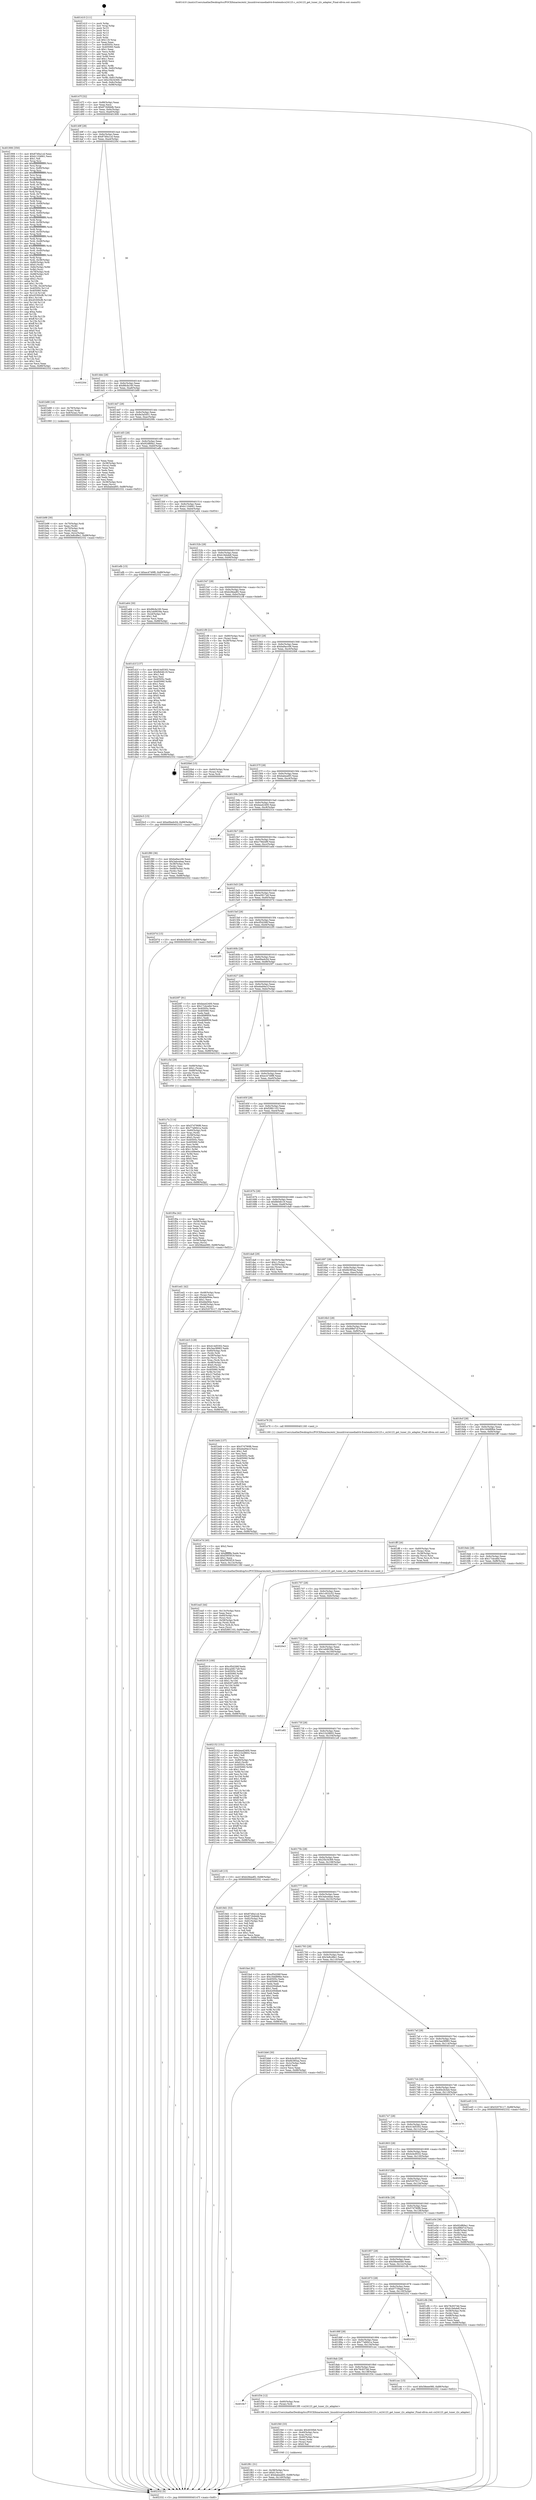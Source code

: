 digraph "0x401410" {
  label = "0x401410 (/mnt/c/Users/mathe/Desktop/tcc/POCII/binaries/extr_linuxdriversmediadvb-frontendscx24123.c_cx24123_get_tuner_i2c_adapter_Final-ollvm.out::main(0))"
  labelloc = "t"
  node[shape=record]

  Entry [label="",width=0.3,height=0.3,shape=circle,fillcolor=black,style=filled]
  "0x40147f" [label="{
     0x40147f [32]\l
     | [instrs]\l
     &nbsp;&nbsp;0x40147f \<+6\>: mov -0x88(%rbp),%eax\l
     &nbsp;&nbsp;0x401485 \<+2\>: mov %eax,%ecx\l
     &nbsp;&nbsp;0x401487 \<+6\>: sub $0x872b9ddb,%ecx\l
     &nbsp;&nbsp;0x40148d \<+6\>: mov %eax,-0x9c(%rbp)\l
     &nbsp;&nbsp;0x401493 \<+6\>: mov %ecx,-0xa0(%rbp)\l
     &nbsp;&nbsp;0x401499 \<+6\>: je 0000000000401906 \<main+0x4f6\>\l
  }"]
  "0x401906" [label="{
     0x401906 [350]\l
     | [instrs]\l
     &nbsp;&nbsp;0x401906 \<+5\>: mov $0x87d0a1cd,%eax\l
     &nbsp;&nbsp;0x40190b \<+5\>: mov $0xb1104661,%ecx\l
     &nbsp;&nbsp;0x401910 \<+2\>: mov $0x1,%dl\l
     &nbsp;&nbsp;0x401912 \<+3\>: mov %rsp,%rsi\l
     &nbsp;&nbsp;0x401915 \<+4\>: add $0xfffffffffffffff0,%rsi\l
     &nbsp;&nbsp;0x401919 \<+3\>: mov %rsi,%rsp\l
     &nbsp;&nbsp;0x40191c \<+4\>: mov %rsi,-0x80(%rbp)\l
     &nbsp;&nbsp;0x401920 \<+3\>: mov %rsp,%rsi\l
     &nbsp;&nbsp;0x401923 \<+4\>: add $0xfffffffffffffff0,%rsi\l
     &nbsp;&nbsp;0x401927 \<+3\>: mov %rsi,%rsp\l
     &nbsp;&nbsp;0x40192a \<+3\>: mov %rsp,%rdi\l
     &nbsp;&nbsp;0x40192d \<+4\>: add $0xfffffffffffffff0,%rdi\l
     &nbsp;&nbsp;0x401931 \<+3\>: mov %rdi,%rsp\l
     &nbsp;&nbsp;0x401934 \<+4\>: mov %rdi,-0x78(%rbp)\l
     &nbsp;&nbsp;0x401938 \<+3\>: mov %rsp,%rdi\l
     &nbsp;&nbsp;0x40193b \<+4\>: add $0xfffffffffffffff0,%rdi\l
     &nbsp;&nbsp;0x40193f \<+3\>: mov %rdi,%rsp\l
     &nbsp;&nbsp;0x401942 \<+4\>: mov %rdi,-0x70(%rbp)\l
     &nbsp;&nbsp;0x401946 \<+3\>: mov %rsp,%rdi\l
     &nbsp;&nbsp;0x401949 \<+4\>: add $0xfffffffffffffff0,%rdi\l
     &nbsp;&nbsp;0x40194d \<+3\>: mov %rdi,%rsp\l
     &nbsp;&nbsp;0x401950 \<+4\>: mov %rdi,-0x68(%rbp)\l
     &nbsp;&nbsp;0x401954 \<+3\>: mov %rsp,%rdi\l
     &nbsp;&nbsp;0x401957 \<+4\>: add $0xfffffffffffffff0,%rdi\l
     &nbsp;&nbsp;0x40195b \<+3\>: mov %rdi,%rsp\l
     &nbsp;&nbsp;0x40195e \<+4\>: mov %rdi,-0x60(%rbp)\l
     &nbsp;&nbsp;0x401962 \<+3\>: mov %rsp,%rdi\l
     &nbsp;&nbsp;0x401965 \<+4\>: add $0xfffffffffffffff0,%rdi\l
     &nbsp;&nbsp;0x401969 \<+3\>: mov %rdi,%rsp\l
     &nbsp;&nbsp;0x40196c \<+4\>: mov %rdi,-0x58(%rbp)\l
     &nbsp;&nbsp;0x401970 \<+3\>: mov %rsp,%rdi\l
     &nbsp;&nbsp;0x401973 \<+4\>: add $0xfffffffffffffff0,%rdi\l
     &nbsp;&nbsp;0x401977 \<+3\>: mov %rdi,%rsp\l
     &nbsp;&nbsp;0x40197a \<+4\>: mov %rdi,-0x50(%rbp)\l
     &nbsp;&nbsp;0x40197e \<+3\>: mov %rsp,%rdi\l
     &nbsp;&nbsp;0x401981 \<+4\>: add $0xfffffffffffffff0,%rdi\l
     &nbsp;&nbsp;0x401985 \<+3\>: mov %rdi,%rsp\l
     &nbsp;&nbsp;0x401988 \<+4\>: mov %rdi,-0x48(%rbp)\l
     &nbsp;&nbsp;0x40198c \<+3\>: mov %rsp,%rdi\l
     &nbsp;&nbsp;0x40198f \<+4\>: add $0xfffffffffffffff0,%rdi\l
     &nbsp;&nbsp;0x401993 \<+3\>: mov %rdi,%rsp\l
     &nbsp;&nbsp;0x401996 \<+4\>: mov %rdi,-0x40(%rbp)\l
     &nbsp;&nbsp;0x40199a \<+3\>: mov %rsp,%rdi\l
     &nbsp;&nbsp;0x40199d \<+4\>: add $0xfffffffffffffff0,%rdi\l
     &nbsp;&nbsp;0x4019a1 \<+3\>: mov %rdi,%rsp\l
     &nbsp;&nbsp;0x4019a4 \<+4\>: mov %rdi,-0x38(%rbp)\l
     &nbsp;&nbsp;0x4019a8 \<+4\>: mov -0x80(%rbp),%rdi\l
     &nbsp;&nbsp;0x4019ac \<+6\>: movl $0x0,(%rdi)\l
     &nbsp;&nbsp;0x4019b2 \<+7\>: mov -0x8c(%rbp),%r8d\l
     &nbsp;&nbsp;0x4019b9 \<+3\>: mov %r8d,(%rsi)\l
     &nbsp;&nbsp;0x4019bc \<+4\>: mov -0x78(%rbp),%rdi\l
     &nbsp;&nbsp;0x4019c0 \<+7\>: mov -0x98(%rbp),%r9\l
     &nbsp;&nbsp;0x4019c7 \<+3\>: mov %r9,(%rdi)\l
     &nbsp;&nbsp;0x4019ca \<+3\>: cmpl $0x2,(%rsi)\l
     &nbsp;&nbsp;0x4019cd \<+4\>: setne %r10b\l
     &nbsp;&nbsp;0x4019d1 \<+4\>: and $0x1,%r10b\l
     &nbsp;&nbsp;0x4019d5 \<+4\>: mov %r10b,-0x2d(%rbp)\l
     &nbsp;&nbsp;0x4019d9 \<+8\>: mov 0x40505c,%r11d\l
     &nbsp;&nbsp;0x4019e1 \<+7\>: mov 0x405060,%ebx\l
     &nbsp;&nbsp;0x4019e8 \<+3\>: mov %r11d,%r14d\l
     &nbsp;&nbsp;0x4019eb \<+7\>: add $0x45300cf6,%r14d\l
     &nbsp;&nbsp;0x4019f2 \<+4\>: sub $0x1,%r14d\l
     &nbsp;&nbsp;0x4019f6 \<+7\>: sub $0x45300cf6,%r14d\l
     &nbsp;&nbsp;0x4019fd \<+4\>: imul %r14d,%r11d\l
     &nbsp;&nbsp;0x401a01 \<+4\>: and $0x1,%r11d\l
     &nbsp;&nbsp;0x401a05 \<+4\>: cmp $0x0,%r11d\l
     &nbsp;&nbsp;0x401a09 \<+4\>: sete %r10b\l
     &nbsp;&nbsp;0x401a0d \<+3\>: cmp $0xa,%ebx\l
     &nbsp;&nbsp;0x401a10 \<+4\>: setl %r15b\l
     &nbsp;&nbsp;0x401a14 \<+3\>: mov %r10b,%r12b\l
     &nbsp;&nbsp;0x401a17 \<+4\>: xor $0xff,%r12b\l
     &nbsp;&nbsp;0x401a1b \<+3\>: mov %r15b,%r13b\l
     &nbsp;&nbsp;0x401a1e \<+4\>: xor $0xff,%r13b\l
     &nbsp;&nbsp;0x401a22 \<+3\>: xor $0x0,%dl\l
     &nbsp;&nbsp;0x401a25 \<+3\>: mov %r12b,%sil\l
     &nbsp;&nbsp;0x401a28 \<+4\>: and $0x0,%sil\l
     &nbsp;&nbsp;0x401a2c \<+3\>: and %dl,%r10b\l
     &nbsp;&nbsp;0x401a2f \<+3\>: mov %r13b,%dil\l
     &nbsp;&nbsp;0x401a32 \<+4\>: and $0x0,%dil\l
     &nbsp;&nbsp;0x401a36 \<+3\>: and %dl,%r15b\l
     &nbsp;&nbsp;0x401a39 \<+3\>: or %r10b,%sil\l
     &nbsp;&nbsp;0x401a3c \<+3\>: or %r15b,%dil\l
     &nbsp;&nbsp;0x401a3f \<+3\>: xor %dil,%sil\l
     &nbsp;&nbsp;0x401a42 \<+3\>: or %r13b,%r12b\l
     &nbsp;&nbsp;0x401a45 \<+4\>: xor $0xff,%r12b\l
     &nbsp;&nbsp;0x401a49 \<+3\>: or $0x0,%dl\l
     &nbsp;&nbsp;0x401a4c \<+3\>: and %dl,%r12b\l
     &nbsp;&nbsp;0x401a4f \<+3\>: or %r12b,%sil\l
     &nbsp;&nbsp;0x401a52 \<+4\>: test $0x1,%sil\l
     &nbsp;&nbsp;0x401a56 \<+3\>: cmovne %ecx,%eax\l
     &nbsp;&nbsp;0x401a59 \<+6\>: mov %eax,-0x88(%rbp)\l
     &nbsp;&nbsp;0x401a5f \<+5\>: jmp 0000000000402332 \<main+0xf22\>\l
  }"]
  "0x40149f" [label="{
     0x40149f [28]\l
     | [instrs]\l
     &nbsp;&nbsp;0x40149f \<+5\>: jmp 00000000004014a4 \<main+0x94\>\l
     &nbsp;&nbsp;0x4014a4 \<+6\>: mov -0x9c(%rbp),%eax\l
     &nbsp;&nbsp;0x4014aa \<+5\>: sub $0x87d0a1cd,%eax\l
     &nbsp;&nbsp;0x4014af \<+6\>: mov %eax,-0xa4(%rbp)\l
     &nbsp;&nbsp;0x4014b5 \<+6\>: je 000000000040220d \<main+0xdfd\>\l
  }"]
  Exit [label="",width=0.3,height=0.3,shape=circle,fillcolor=black,style=filled,peripheries=2]
  "0x40220d" [label="{
     0x40220d\l
  }", style=dashed]
  "0x4014bb" [label="{
     0x4014bb [28]\l
     | [instrs]\l
     &nbsp;&nbsp;0x4014bb \<+5\>: jmp 00000000004014c0 \<main+0xb0\>\l
     &nbsp;&nbsp;0x4014c0 \<+6\>: mov -0x9c(%rbp),%eax\l
     &nbsp;&nbsp;0x4014c6 \<+5\>: sub $0x88cfa160,%eax\l
     &nbsp;&nbsp;0x4014cb \<+6\>: mov %eax,-0xa8(%rbp)\l
     &nbsp;&nbsp;0x4014d1 \<+6\>: je 0000000000401b88 \<main+0x778\>\l
  }"]
  "0x4020c5" [label="{
     0x4020c5 [15]\l
     | [instrs]\l
     &nbsp;&nbsp;0x4020c5 \<+10\>: movl $0xe0bedc04,-0x88(%rbp)\l
     &nbsp;&nbsp;0x4020cf \<+5\>: jmp 0000000000402332 \<main+0xf22\>\l
  }"]
  "0x401b88" [label="{
     0x401b88 [16]\l
     | [instrs]\l
     &nbsp;&nbsp;0x401b88 \<+4\>: mov -0x78(%rbp),%rax\l
     &nbsp;&nbsp;0x401b8c \<+3\>: mov (%rax),%rax\l
     &nbsp;&nbsp;0x401b8f \<+4\>: mov 0x8(%rax),%rdi\l
     &nbsp;&nbsp;0x401b93 \<+5\>: call 0000000000401060 \<atoi@plt\>\l
     | [calls]\l
     &nbsp;&nbsp;0x401060 \{1\} (unknown)\l
  }"]
  "0x4014d7" [label="{
     0x4014d7 [28]\l
     | [instrs]\l
     &nbsp;&nbsp;0x4014d7 \<+5\>: jmp 00000000004014dc \<main+0xcc\>\l
     &nbsp;&nbsp;0x4014dc \<+6\>: mov -0x9c(%rbp),%eax\l
     &nbsp;&nbsp;0x4014e2 \<+5\>: sub $0x8e3a5d51,%eax\l
     &nbsp;&nbsp;0x4014e7 \<+6\>: mov %eax,-0xac(%rbp)\l
     &nbsp;&nbsp;0x4014ed \<+6\>: je 000000000040208c \<main+0xc7c\>\l
  }"]
  "0x402019" [label="{
     0x402019 [100]\l
     | [instrs]\l
     &nbsp;&nbsp;0x402019 \<+5\>: mov $0xcf54206f,%edx\l
     &nbsp;&nbsp;0x40201e \<+5\>: mov $0xca5817a9,%esi\l
     &nbsp;&nbsp;0x402023 \<+8\>: mov 0x40505c,%r8d\l
     &nbsp;&nbsp;0x40202b \<+8\>: mov 0x405060,%r9d\l
     &nbsp;&nbsp;0x402033 \<+3\>: mov %r8d,%r10d\l
     &nbsp;&nbsp;0x402036 \<+7\>: add $0xfc97cd95,%r10d\l
     &nbsp;&nbsp;0x40203d \<+4\>: sub $0x1,%r10d\l
     &nbsp;&nbsp;0x402041 \<+7\>: sub $0xfc97cd95,%r10d\l
     &nbsp;&nbsp;0x402048 \<+4\>: imul %r10d,%r8d\l
     &nbsp;&nbsp;0x40204c \<+4\>: and $0x1,%r8d\l
     &nbsp;&nbsp;0x402050 \<+4\>: cmp $0x0,%r8d\l
     &nbsp;&nbsp;0x402054 \<+4\>: sete %r11b\l
     &nbsp;&nbsp;0x402058 \<+4\>: cmp $0xa,%r9d\l
     &nbsp;&nbsp;0x40205c \<+3\>: setl %bl\l
     &nbsp;&nbsp;0x40205f \<+3\>: mov %r11b,%r14b\l
     &nbsp;&nbsp;0x402062 \<+3\>: and %bl,%r14b\l
     &nbsp;&nbsp;0x402065 \<+3\>: xor %bl,%r11b\l
     &nbsp;&nbsp;0x402068 \<+3\>: or %r11b,%r14b\l
     &nbsp;&nbsp;0x40206b \<+4\>: test $0x1,%r14b\l
     &nbsp;&nbsp;0x40206f \<+3\>: cmovne %esi,%edx\l
     &nbsp;&nbsp;0x402072 \<+6\>: mov %edx,-0x88(%rbp)\l
     &nbsp;&nbsp;0x402078 \<+5\>: jmp 0000000000402332 \<main+0xf22\>\l
  }"]
  "0x40208c" [label="{
     0x40208c [42]\l
     | [instrs]\l
     &nbsp;&nbsp;0x40208c \<+2\>: xor %eax,%eax\l
     &nbsp;&nbsp;0x40208e \<+4\>: mov -0x38(%rbp),%rcx\l
     &nbsp;&nbsp;0x402092 \<+2\>: mov (%rcx),%edx\l
     &nbsp;&nbsp;0x402094 \<+2\>: mov %eax,%esi\l
     &nbsp;&nbsp;0x402096 \<+2\>: sub %edx,%esi\l
     &nbsp;&nbsp;0x402098 \<+2\>: mov %eax,%edx\l
     &nbsp;&nbsp;0x40209a \<+3\>: sub $0x1,%edx\l
     &nbsp;&nbsp;0x40209d \<+2\>: add %edx,%esi\l
     &nbsp;&nbsp;0x40209f \<+2\>: sub %esi,%eax\l
     &nbsp;&nbsp;0x4020a1 \<+4\>: mov -0x38(%rbp),%rcx\l
     &nbsp;&nbsp;0x4020a5 \<+2\>: mov %eax,(%rcx)\l
     &nbsp;&nbsp;0x4020a7 \<+10\>: movl $0xbabea6f3,-0x88(%rbp)\l
     &nbsp;&nbsp;0x4020b1 \<+5\>: jmp 0000000000402332 \<main+0xf22\>\l
  }"]
  "0x4014f3" [label="{
     0x4014f3 [28]\l
     | [instrs]\l
     &nbsp;&nbsp;0x4014f3 \<+5\>: jmp 00000000004014f8 \<main+0xe8\>\l
     &nbsp;&nbsp;0x4014f8 \<+6\>: mov -0x9c(%rbp),%eax\l
     &nbsp;&nbsp;0x4014fe \<+5\>: sub $0x92df69a1,%eax\l
     &nbsp;&nbsp;0x401503 \<+6\>: mov %eax,-0xb0(%rbp)\l
     &nbsp;&nbsp;0x401509 \<+6\>: je 0000000000401efb \<main+0xaeb\>\l
  }"]
  "0x401f61" [label="{
     0x401f61 [31]\l
     | [instrs]\l
     &nbsp;&nbsp;0x401f61 \<+4\>: mov -0x38(%rbp),%rcx\l
     &nbsp;&nbsp;0x401f65 \<+6\>: movl $0x0,(%rcx)\l
     &nbsp;&nbsp;0x401f6b \<+10\>: movl $0xbabea6f3,-0x88(%rbp)\l
     &nbsp;&nbsp;0x401f75 \<+6\>: mov %eax,-0x140(%rbp)\l
     &nbsp;&nbsp;0x401f7b \<+5\>: jmp 0000000000402332 \<main+0xf22\>\l
  }"]
  "0x401efb" [label="{
     0x401efb [15]\l
     | [instrs]\l
     &nbsp;&nbsp;0x401efb \<+10\>: movl $0xec4749f8,-0x88(%rbp)\l
     &nbsp;&nbsp;0x401f05 \<+5\>: jmp 0000000000402332 \<main+0xf22\>\l
  }"]
  "0x40150f" [label="{
     0x40150f [28]\l
     | [instrs]\l
     &nbsp;&nbsp;0x40150f \<+5\>: jmp 0000000000401514 \<main+0x104\>\l
     &nbsp;&nbsp;0x401514 \<+6\>: mov -0x9c(%rbp),%eax\l
     &nbsp;&nbsp;0x40151a \<+5\>: sub $0xb1104661,%eax\l
     &nbsp;&nbsp;0x40151f \<+6\>: mov %eax,-0xb4(%rbp)\l
     &nbsp;&nbsp;0x401525 \<+6\>: je 0000000000401a64 \<main+0x654\>\l
  }"]
  "0x401f40" [label="{
     0x401f40 [33]\l
     | [instrs]\l
     &nbsp;&nbsp;0x401f40 \<+10\>: movabs $0x4030b6,%rdi\l
     &nbsp;&nbsp;0x401f4a \<+4\>: mov -0x40(%rbp),%rcx\l
     &nbsp;&nbsp;0x401f4e \<+3\>: mov %rax,(%rcx)\l
     &nbsp;&nbsp;0x401f51 \<+4\>: mov -0x40(%rbp),%rax\l
     &nbsp;&nbsp;0x401f55 \<+3\>: mov (%rax),%rax\l
     &nbsp;&nbsp;0x401f58 \<+2\>: mov (%rax),%esi\l
     &nbsp;&nbsp;0x401f5a \<+2\>: mov $0x0,%al\l
     &nbsp;&nbsp;0x401f5c \<+5\>: call 0000000000401040 \<printf@plt\>\l
     | [calls]\l
     &nbsp;&nbsp;0x401040 \{1\} (unknown)\l
  }"]
  "0x401a64" [label="{
     0x401a64 [30]\l
     | [instrs]\l
     &nbsp;&nbsp;0x401a64 \<+5\>: mov $0x88cfa160,%eax\l
     &nbsp;&nbsp;0x401a69 \<+5\>: mov $0x1eb9039a,%ecx\l
     &nbsp;&nbsp;0x401a6e \<+3\>: mov -0x2d(%rbp),%dl\l
     &nbsp;&nbsp;0x401a71 \<+3\>: test $0x1,%dl\l
     &nbsp;&nbsp;0x401a74 \<+3\>: cmovne %ecx,%eax\l
     &nbsp;&nbsp;0x401a77 \<+6\>: mov %eax,-0x88(%rbp)\l
     &nbsp;&nbsp;0x401a7d \<+5\>: jmp 0000000000402332 \<main+0xf22\>\l
  }"]
  "0x40152b" [label="{
     0x40152b [28]\l
     | [instrs]\l
     &nbsp;&nbsp;0x40152b \<+5\>: jmp 0000000000401530 \<main+0x120\>\l
     &nbsp;&nbsp;0x401530 \<+6\>: mov -0x9c(%rbp),%eax\l
     &nbsp;&nbsp;0x401536 \<+5\>: sub $0xb1febde8,%eax\l
     &nbsp;&nbsp;0x40153b \<+6\>: mov %eax,-0xb8(%rbp)\l
     &nbsp;&nbsp;0x401541 \<+6\>: je 0000000000401d1f \<main+0x90f\>\l
  }"]
  "0x4018c7" [label="{
     0x4018c7\l
  }", style=dashed]
  "0x401d1f" [label="{
     0x401d1f [137]\l
     | [instrs]\l
     &nbsp;&nbsp;0x401d1f \<+5\>: mov $0x414d5302,%eax\l
     &nbsp;&nbsp;0x401d24 \<+5\>: mov $0xfb64fc19,%ecx\l
     &nbsp;&nbsp;0x401d29 \<+2\>: mov $0x1,%dl\l
     &nbsp;&nbsp;0x401d2b \<+2\>: xor %esi,%esi\l
     &nbsp;&nbsp;0x401d2d \<+7\>: mov 0x40505c,%edi\l
     &nbsp;&nbsp;0x401d34 \<+8\>: mov 0x405060,%r8d\l
     &nbsp;&nbsp;0x401d3c \<+3\>: sub $0x1,%esi\l
     &nbsp;&nbsp;0x401d3f \<+3\>: mov %edi,%r9d\l
     &nbsp;&nbsp;0x401d42 \<+3\>: add %esi,%r9d\l
     &nbsp;&nbsp;0x401d45 \<+4\>: imul %r9d,%edi\l
     &nbsp;&nbsp;0x401d49 \<+3\>: and $0x1,%edi\l
     &nbsp;&nbsp;0x401d4c \<+3\>: cmp $0x0,%edi\l
     &nbsp;&nbsp;0x401d4f \<+4\>: sete %r10b\l
     &nbsp;&nbsp;0x401d53 \<+4\>: cmp $0xa,%r8d\l
     &nbsp;&nbsp;0x401d57 \<+4\>: setl %r11b\l
     &nbsp;&nbsp;0x401d5b \<+3\>: mov %r10b,%bl\l
     &nbsp;&nbsp;0x401d5e \<+3\>: xor $0xff,%bl\l
     &nbsp;&nbsp;0x401d61 \<+3\>: mov %r11b,%r14b\l
     &nbsp;&nbsp;0x401d64 \<+4\>: xor $0xff,%r14b\l
     &nbsp;&nbsp;0x401d68 \<+3\>: xor $0x0,%dl\l
     &nbsp;&nbsp;0x401d6b \<+3\>: mov %bl,%r15b\l
     &nbsp;&nbsp;0x401d6e \<+4\>: and $0x0,%r15b\l
     &nbsp;&nbsp;0x401d72 \<+3\>: and %dl,%r10b\l
     &nbsp;&nbsp;0x401d75 \<+3\>: mov %r14b,%r12b\l
     &nbsp;&nbsp;0x401d78 \<+4\>: and $0x0,%r12b\l
     &nbsp;&nbsp;0x401d7c \<+3\>: and %dl,%r11b\l
     &nbsp;&nbsp;0x401d7f \<+3\>: or %r10b,%r15b\l
     &nbsp;&nbsp;0x401d82 \<+3\>: or %r11b,%r12b\l
     &nbsp;&nbsp;0x401d85 \<+3\>: xor %r12b,%r15b\l
     &nbsp;&nbsp;0x401d88 \<+3\>: or %r14b,%bl\l
     &nbsp;&nbsp;0x401d8b \<+3\>: xor $0xff,%bl\l
     &nbsp;&nbsp;0x401d8e \<+3\>: or $0x0,%dl\l
     &nbsp;&nbsp;0x401d91 \<+2\>: and %dl,%bl\l
     &nbsp;&nbsp;0x401d93 \<+3\>: or %bl,%r15b\l
     &nbsp;&nbsp;0x401d96 \<+4\>: test $0x1,%r15b\l
     &nbsp;&nbsp;0x401d9a \<+3\>: cmovne %ecx,%eax\l
     &nbsp;&nbsp;0x401d9d \<+6\>: mov %eax,-0x88(%rbp)\l
     &nbsp;&nbsp;0x401da3 \<+5\>: jmp 0000000000402332 \<main+0xf22\>\l
  }"]
  "0x401547" [label="{
     0x401547 [28]\l
     | [instrs]\l
     &nbsp;&nbsp;0x401547 \<+5\>: jmp 000000000040154c \<main+0x13c\>\l
     &nbsp;&nbsp;0x40154c \<+6\>: mov -0x9c(%rbp),%eax\l
     &nbsp;&nbsp;0x401552 \<+5\>: sub $0xb28eadf2,%eax\l
     &nbsp;&nbsp;0x401557 \<+6\>: mov %eax,-0xbc(%rbp)\l
     &nbsp;&nbsp;0x40155d \<+6\>: je 00000000004021f8 \<main+0xde8\>\l
  }"]
  "0x401f34" [label="{
     0x401f34 [12]\l
     | [instrs]\l
     &nbsp;&nbsp;0x401f34 \<+4\>: mov -0x60(%rbp),%rax\l
     &nbsp;&nbsp;0x401f38 \<+3\>: mov (%rax),%rdi\l
     &nbsp;&nbsp;0x401f3b \<+5\>: call 00000000004013f0 \<cx24123_get_tuner_i2c_adapter\>\l
     | [calls]\l
     &nbsp;&nbsp;0x4013f0 \{1\} (/mnt/c/Users/mathe/Desktop/tcc/POCII/binaries/extr_linuxdriversmediadvb-frontendscx24123.c_cx24123_get_tuner_i2c_adapter_Final-ollvm.out::cx24123_get_tuner_i2c_adapter)\l
  }"]
  "0x4021f8" [label="{
     0x4021f8 [21]\l
     | [instrs]\l
     &nbsp;&nbsp;0x4021f8 \<+4\>: mov -0x80(%rbp),%rax\l
     &nbsp;&nbsp;0x4021fc \<+2\>: mov (%rax),%eax\l
     &nbsp;&nbsp;0x4021fe \<+4\>: lea -0x28(%rbp),%rsp\l
     &nbsp;&nbsp;0x402202 \<+1\>: pop %rbx\l
     &nbsp;&nbsp;0x402203 \<+2\>: pop %r12\l
     &nbsp;&nbsp;0x402205 \<+2\>: pop %r13\l
     &nbsp;&nbsp;0x402207 \<+2\>: pop %r14\l
     &nbsp;&nbsp;0x402209 \<+2\>: pop %r15\l
     &nbsp;&nbsp;0x40220b \<+1\>: pop %rbp\l
     &nbsp;&nbsp;0x40220c \<+1\>: ret\l
  }"]
  "0x401563" [label="{
     0x401563 [28]\l
     | [instrs]\l
     &nbsp;&nbsp;0x401563 \<+5\>: jmp 0000000000401568 \<main+0x158\>\l
     &nbsp;&nbsp;0x401568 \<+6\>: mov -0x9c(%rbp),%eax\l
     &nbsp;&nbsp;0x40156e \<+5\>: sub $0xba9acc06,%eax\l
     &nbsp;&nbsp;0x401573 \<+6\>: mov %eax,-0xc0(%rbp)\l
     &nbsp;&nbsp;0x401579 \<+6\>: je 00000000004020b6 \<main+0xca6\>\l
  }"]
  "0x401ea5" [label="{
     0x401ea5 [44]\l
     | [instrs]\l
     &nbsp;&nbsp;0x401ea5 \<+6\>: mov -0x13c(%rbp),%ecx\l
     &nbsp;&nbsp;0x401eab \<+3\>: imul %eax,%ecx\l
     &nbsp;&nbsp;0x401eae \<+4\>: mov -0x60(%rbp),%rsi\l
     &nbsp;&nbsp;0x401eb2 \<+3\>: mov (%rsi),%rsi\l
     &nbsp;&nbsp;0x401eb5 \<+4\>: mov -0x58(%rbp),%rdi\l
     &nbsp;&nbsp;0x401eb9 \<+3\>: movslq (%rdi),%rdi\l
     &nbsp;&nbsp;0x401ebc \<+4\>: mov (%rsi,%rdi,8),%rsi\l
     &nbsp;&nbsp;0x401ec0 \<+2\>: mov %ecx,(%rsi)\l
     &nbsp;&nbsp;0x401ec2 \<+10\>: movl $0xf2881103,-0x88(%rbp)\l
     &nbsp;&nbsp;0x401ecc \<+5\>: jmp 0000000000402332 \<main+0xf22\>\l
  }"]
  "0x4020b6" [label="{
     0x4020b6 [15]\l
     | [instrs]\l
     &nbsp;&nbsp;0x4020b6 \<+4\>: mov -0x60(%rbp),%rax\l
     &nbsp;&nbsp;0x4020ba \<+3\>: mov (%rax),%rax\l
     &nbsp;&nbsp;0x4020bd \<+3\>: mov %rax,%rdi\l
     &nbsp;&nbsp;0x4020c0 \<+5\>: call 0000000000401030 \<free@plt\>\l
     | [calls]\l
     &nbsp;&nbsp;0x401030 \{1\} (unknown)\l
  }"]
  "0x40157f" [label="{
     0x40157f [28]\l
     | [instrs]\l
     &nbsp;&nbsp;0x40157f \<+5\>: jmp 0000000000401584 \<main+0x174\>\l
     &nbsp;&nbsp;0x401584 \<+6\>: mov -0x9c(%rbp),%eax\l
     &nbsp;&nbsp;0x40158a \<+5\>: sub $0xbabea6f3,%eax\l
     &nbsp;&nbsp;0x40158f \<+6\>: mov %eax,-0xc4(%rbp)\l
     &nbsp;&nbsp;0x401595 \<+6\>: je 0000000000401f80 \<main+0xb70\>\l
  }"]
  "0x401e7d" [label="{
     0x401e7d [40]\l
     | [instrs]\l
     &nbsp;&nbsp;0x401e7d \<+5\>: mov $0x2,%ecx\l
     &nbsp;&nbsp;0x401e82 \<+1\>: cltd\l
     &nbsp;&nbsp;0x401e83 \<+2\>: idiv %ecx\l
     &nbsp;&nbsp;0x401e85 \<+6\>: imul $0xfffffffe,%edx,%ecx\l
     &nbsp;&nbsp;0x401e8b \<+6\>: add $0xf3955f19,%ecx\l
     &nbsp;&nbsp;0x401e91 \<+3\>: add $0x1,%ecx\l
     &nbsp;&nbsp;0x401e94 \<+6\>: sub $0xf3955f19,%ecx\l
     &nbsp;&nbsp;0x401e9a \<+6\>: mov %ecx,-0x13c(%rbp)\l
     &nbsp;&nbsp;0x401ea0 \<+5\>: call 0000000000401160 \<next_i\>\l
     | [calls]\l
     &nbsp;&nbsp;0x401160 \{1\} (/mnt/c/Users/mathe/Desktop/tcc/POCII/binaries/extr_linuxdriversmediadvb-frontendscx24123.c_cx24123_get_tuner_i2c_adapter_Final-ollvm.out::next_i)\l
  }"]
  "0x401f80" [label="{
     0x401f80 [36]\l
     | [instrs]\l
     &nbsp;&nbsp;0x401f80 \<+5\>: mov $0xba9acc06,%eax\l
     &nbsp;&nbsp;0x401f85 \<+5\>: mov $0x3abcebaa,%ecx\l
     &nbsp;&nbsp;0x401f8a \<+4\>: mov -0x38(%rbp),%rdx\l
     &nbsp;&nbsp;0x401f8e \<+2\>: mov (%rdx),%esi\l
     &nbsp;&nbsp;0x401f90 \<+4\>: mov -0x68(%rbp),%rdx\l
     &nbsp;&nbsp;0x401f94 \<+2\>: cmp (%rdx),%esi\l
     &nbsp;&nbsp;0x401f96 \<+3\>: cmovl %ecx,%eax\l
     &nbsp;&nbsp;0x401f99 \<+6\>: mov %eax,-0x88(%rbp)\l
     &nbsp;&nbsp;0x401f9f \<+5\>: jmp 0000000000402332 \<main+0xf22\>\l
  }"]
  "0x40159b" [label="{
     0x40159b [28]\l
     | [instrs]\l
     &nbsp;&nbsp;0x40159b \<+5\>: jmp 00000000004015a0 \<main+0x190\>\l
     &nbsp;&nbsp;0x4015a0 \<+6\>: mov -0x9c(%rbp),%eax\l
     &nbsp;&nbsp;0x4015a6 \<+5\>: sub $0xbea42400,%eax\l
     &nbsp;&nbsp;0x4015ab \<+6\>: mov %eax,-0xc8(%rbp)\l
     &nbsp;&nbsp;0x4015b1 \<+6\>: je 000000000040231e \<main+0xf0e\>\l
  }"]
  "0x401dc5" [label="{
     0x401dc5 [128]\l
     | [instrs]\l
     &nbsp;&nbsp;0x401dc5 \<+5\>: mov $0x414d5302,%ecx\l
     &nbsp;&nbsp;0x401dca \<+5\>: mov $0x3ea38983,%edx\l
     &nbsp;&nbsp;0x401dcf \<+4\>: mov -0x60(%rbp),%rdi\l
     &nbsp;&nbsp;0x401dd3 \<+3\>: mov (%rdi),%rdi\l
     &nbsp;&nbsp;0x401dd6 \<+4\>: mov -0x58(%rbp),%rsi\l
     &nbsp;&nbsp;0x401dda \<+3\>: movslq (%rsi),%rsi\l
     &nbsp;&nbsp;0x401ddd \<+4\>: mov %rax,(%rdi,%rsi,8)\l
     &nbsp;&nbsp;0x401de1 \<+4\>: mov -0x48(%rbp),%rax\l
     &nbsp;&nbsp;0x401de5 \<+6\>: movl $0x0,(%rax)\l
     &nbsp;&nbsp;0x401deb \<+8\>: mov 0x40505c,%r8d\l
     &nbsp;&nbsp;0x401df3 \<+8\>: mov 0x405060,%r9d\l
     &nbsp;&nbsp;0x401dfb \<+3\>: mov %r8d,%r10d\l
     &nbsp;&nbsp;0x401dfe \<+7\>: add $0x217bd5dc,%r10d\l
     &nbsp;&nbsp;0x401e05 \<+4\>: sub $0x1,%r10d\l
     &nbsp;&nbsp;0x401e09 \<+7\>: sub $0x217bd5dc,%r10d\l
     &nbsp;&nbsp;0x401e10 \<+4\>: imul %r10d,%r8d\l
     &nbsp;&nbsp;0x401e14 \<+4\>: and $0x1,%r8d\l
     &nbsp;&nbsp;0x401e18 \<+4\>: cmp $0x0,%r8d\l
     &nbsp;&nbsp;0x401e1c \<+4\>: sete %r11b\l
     &nbsp;&nbsp;0x401e20 \<+4\>: cmp $0xa,%r9d\l
     &nbsp;&nbsp;0x401e24 \<+3\>: setl %bl\l
     &nbsp;&nbsp;0x401e27 \<+3\>: mov %r11b,%r14b\l
     &nbsp;&nbsp;0x401e2a \<+3\>: and %bl,%r14b\l
     &nbsp;&nbsp;0x401e2d \<+3\>: xor %bl,%r11b\l
     &nbsp;&nbsp;0x401e30 \<+3\>: or %r11b,%r14b\l
     &nbsp;&nbsp;0x401e33 \<+4\>: test $0x1,%r14b\l
     &nbsp;&nbsp;0x401e37 \<+3\>: cmovne %edx,%ecx\l
     &nbsp;&nbsp;0x401e3a \<+6\>: mov %ecx,-0x88(%rbp)\l
     &nbsp;&nbsp;0x401e40 \<+5\>: jmp 0000000000402332 \<main+0xf22\>\l
  }"]
  "0x40231e" [label="{
     0x40231e\l
  }", style=dashed]
  "0x4015b7" [label="{
     0x4015b7 [28]\l
     | [instrs]\l
     &nbsp;&nbsp;0x4015b7 \<+5\>: jmp 00000000004015bc \<main+0x1ac\>\l
     &nbsp;&nbsp;0x4015bc \<+6\>: mov -0x9c(%rbp),%eax\l
     &nbsp;&nbsp;0x4015c2 \<+5\>: sub $0xc79dcbf9,%eax\l
     &nbsp;&nbsp;0x4015c7 \<+6\>: mov %eax,-0xcc(%rbp)\l
     &nbsp;&nbsp;0x4015cd \<+6\>: je 0000000000401add \<main+0x6cd\>\l
  }"]
  "0x4018ab" [label="{
     0x4018ab [28]\l
     | [instrs]\l
     &nbsp;&nbsp;0x4018ab \<+5\>: jmp 00000000004018b0 \<main+0x4a0\>\l
     &nbsp;&nbsp;0x4018b0 \<+6\>: mov -0x9c(%rbp),%eax\l
     &nbsp;&nbsp;0x4018b6 \<+5\>: sub $0x78c937dd,%eax\l
     &nbsp;&nbsp;0x4018bb \<+6\>: mov %eax,-0x138(%rbp)\l
     &nbsp;&nbsp;0x4018c1 \<+6\>: je 0000000000401f34 \<main+0xb24\>\l
  }"]
  "0x401add" [label="{
     0x401add\l
  }", style=dashed]
  "0x4015d3" [label="{
     0x4015d3 [28]\l
     | [instrs]\l
     &nbsp;&nbsp;0x4015d3 \<+5\>: jmp 00000000004015d8 \<main+0x1c8\>\l
     &nbsp;&nbsp;0x4015d8 \<+6\>: mov -0x9c(%rbp),%eax\l
     &nbsp;&nbsp;0x4015de \<+5\>: sub $0xca5817a9,%eax\l
     &nbsp;&nbsp;0x4015e3 \<+6\>: mov %eax,-0xd0(%rbp)\l
     &nbsp;&nbsp;0x4015e9 \<+6\>: je 000000000040207d \<main+0xc6d\>\l
  }"]
  "0x401cec" [label="{
     0x401cec [15]\l
     | [instrs]\l
     &nbsp;&nbsp;0x401cec \<+10\>: movl $0x58eee080,-0x88(%rbp)\l
     &nbsp;&nbsp;0x401cf6 \<+5\>: jmp 0000000000402332 \<main+0xf22\>\l
  }"]
  "0x40207d" [label="{
     0x40207d [15]\l
     | [instrs]\l
     &nbsp;&nbsp;0x40207d \<+10\>: movl $0x8e3a5d51,-0x88(%rbp)\l
     &nbsp;&nbsp;0x402087 \<+5\>: jmp 0000000000402332 \<main+0xf22\>\l
  }"]
  "0x4015ef" [label="{
     0x4015ef [28]\l
     | [instrs]\l
     &nbsp;&nbsp;0x4015ef \<+5\>: jmp 00000000004015f4 \<main+0x1e4\>\l
     &nbsp;&nbsp;0x4015f4 \<+6\>: mov -0x9c(%rbp),%eax\l
     &nbsp;&nbsp;0x4015fa \<+5\>: sub $0xcf54206f,%eax\l
     &nbsp;&nbsp;0x4015ff \<+6\>: mov %eax,-0xd4(%rbp)\l
     &nbsp;&nbsp;0x401605 \<+6\>: je 00000000004022f5 \<main+0xee5\>\l
  }"]
  "0x40188f" [label="{
     0x40188f [28]\l
     | [instrs]\l
     &nbsp;&nbsp;0x40188f \<+5\>: jmp 0000000000401894 \<main+0x484\>\l
     &nbsp;&nbsp;0x401894 \<+6\>: mov -0x9c(%rbp),%eax\l
     &nbsp;&nbsp;0x40189a \<+5\>: sub $0x77a6841a,%eax\l
     &nbsp;&nbsp;0x40189f \<+6\>: mov %eax,-0x134(%rbp)\l
     &nbsp;&nbsp;0x4018a5 \<+6\>: je 0000000000401cec \<main+0x8dc\>\l
  }"]
  "0x4022f5" [label="{
     0x4022f5\l
  }", style=dashed]
  "0x40160b" [label="{
     0x40160b [28]\l
     | [instrs]\l
     &nbsp;&nbsp;0x40160b \<+5\>: jmp 0000000000401610 \<main+0x200\>\l
     &nbsp;&nbsp;0x401610 \<+6\>: mov -0x9c(%rbp),%eax\l
     &nbsp;&nbsp;0x401616 \<+5\>: sub $0xe0bedc04,%eax\l
     &nbsp;&nbsp;0x40161b \<+6\>: mov %eax,-0xd8(%rbp)\l
     &nbsp;&nbsp;0x401621 \<+6\>: je 00000000004020f7 \<main+0xce7\>\l
  }"]
  "0x402252" [label="{
     0x402252\l
  }", style=dashed]
  "0x4020f7" [label="{
     0x4020f7 [91]\l
     | [instrs]\l
     &nbsp;&nbsp;0x4020f7 \<+5\>: mov $0xbea42400,%eax\l
     &nbsp;&nbsp;0x4020fc \<+5\>: mov $0x17cbce6d,%ecx\l
     &nbsp;&nbsp;0x402101 \<+7\>: mov 0x40505c,%edx\l
     &nbsp;&nbsp;0x402108 \<+7\>: mov 0x405060,%esi\l
     &nbsp;&nbsp;0x40210f \<+2\>: mov %edx,%edi\l
     &nbsp;&nbsp;0x402111 \<+6\>: sub $0x4fd8f959,%edi\l
     &nbsp;&nbsp;0x402117 \<+3\>: sub $0x1,%edi\l
     &nbsp;&nbsp;0x40211a \<+6\>: add $0x4fd8f959,%edi\l
     &nbsp;&nbsp;0x402120 \<+3\>: imul %edi,%edx\l
     &nbsp;&nbsp;0x402123 \<+3\>: and $0x1,%edx\l
     &nbsp;&nbsp;0x402126 \<+3\>: cmp $0x0,%edx\l
     &nbsp;&nbsp;0x402129 \<+4\>: sete %r8b\l
     &nbsp;&nbsp;0x40212d \<+3\>: cmp $0xa,%esi\l
     &nbsp;&nbsp;0x402130 \<+4\>: setl %r9b\l
     &nbsp;&nbsp;0x402134 \<+3\>: mov %r8b,%r10b\l
     &nbsp;&nbsp;0x402137 \<+3\>: and %r9b,%r10b\l
     &nbsp;&nbsp;0x40213a \<+3\>: xor %r9b,%r8b\l
     &nbsp;&nbsp;0x40213d \<+3\>: or %r8b,%r10b\l
     &nbsp;&nbsp;0x402140 \<+4\>: test $0x1,%r10b\l
     &nbsp;&nbsp;0x402144 \<+3\>: cmovne %ecx,%eax\l
     &nbsp;&nbsp;0x402147 \<+6\>: mov %eax,-0x88(%rbp)\l
     &nbsp;&nbsp;0x40214d \<+5\>: jmp 0000000000402332 \<main+0xf22\>\l
  }"]
  "0x401627" [label="{
     0x401627 [28]\l
     | [instrs]\l
     &nbsp;&nbsp;0x401627 \<+5\>: jmp 000000000040162c \<main+0x21c\>\l
     &nbsp;&nbsp;0x40162c \<+6\>: mov -0x9c(%rbp),%eax\l
     &nbsp;&nbsp;0x401632 \<+5\>: sub $0xeba94e1f,%eax\l
     &nbsp;&nbsp;0x401637 \<+6\>: mov %eax,-0xdc(%rbp)\l
     &nbsp;&nbsp;0x40163d \<+6\>: je 0000000000401c5d \<main+0x84d\>\l
  }"]
  "0x401873" [label="{
     0x401873 [28]\l
     | [instrs]\l
     &nbsp;&nbsp;0x401873 \<+5\>: jmp 0000000000401878 \<main+0x468\>\l
     &nbsp;&nbsp;0x401878 \<+6\>: mov -0x9c(%rbp),%eax\l
     &nbsp;&nbsp;0x40187e \<+5\>: sub $0x67739aaf,%eax\l
     &nbsp;&nbsp;0x401883 \<+6\>: mov %eax,-0x130(%rbp)\l
     &nbsp;&nbsp;0x401889 \<+6\>: je 0000000000402252 \<main+0xe42\>\l
  }"]
  "0x401c5d" [label="{
     0x401c5d [29]\l
     | [instrs]\l
     &nbsp;&nbsp;0x401c5d \<+4\>: mov -0x68(%rbp),%rax\l
     &nbsp;&nbsp;0x401c61 \<+6\>: movl $0x1,(%rax)\l
     &nbsp;&nbsp;0x401c67 \<+4\>: mov -0x68(%rbp),%rax\l
     &nbsp;&nbsp;0x401c6b \<+3\>: movslq (%rax),%rax\l
     &nbsp;&nbsp;0x401c6e \<+4\>: shl $0x3,%rax\l
     &nbsp;&nbsp;0x401c72 \<+3\>: mov %rax,%rdi\l
     &nbsp;&nbsp;0x401c75 \<+5\>: call 0000000000401050 \<malloc@plt\>\l
     | [calls]\l
     &nbsp;&nbsp;0x401050 \{1\} (unknown)\l
  }"]
  "0x401643" [label="{
     0x401643 [28]\l
     | [instrs]\l
     &nbsp;&nbsp;0x401643 \<+5\>: jmp 0000000000401648 \<main+0x238\>\l
     &nbsp;&nbsp;0x401648 \<+6\>: mov -0x9c(%rbp),%eax\l
     &nbsp;&nbsp;0x40164e \<+5\>: sub $0xec4749f8,%eax\l
     &nbsp;&nbsp;0x401653 \<+6\>: mov %eax,-0xe0(%rbp)\l
     &nbsp;&nbsp;0x401659 \<+6\>: je 0000000000401f0a \<main+0xafa\>\l
  }"]
  "0x401cfb" [label="{
     0x401cfb [36]\l
     | [instrs]\l
     &nbsp;&nbsp;0x401cfb \<+5\>: mov $0x78c937dd,%eax\l
     &nbsp;&nbsp;0x401d00 \<+5\>: mov $0xb1febde8,%ecx\l
     &nbsp;&nbsp;0x401d05 \<+4\>: mov -0x58(%rbp),%rdx\l
     &nbsp;&nbsp;0x401d09 \<+2\>: mov (%rdx),%esi\l
     &nbsp;&nbsp;0x401d0b \<+4\>: mov -0x68(%rbp),%rdx\l
     &nbsp;&nbsp;0x401d0f \<+2\>: cmp (%rdx),%esi\l
     &nbsp;&nbsp;0x401d11 \<+3\>: cmovl %ecx,%eax\l
     &nbsp;&nbsp;0x401d14 \<+6\>: mov %eax,-0x88(%rbp)\l
     &nbsp;&nbsp;0x401d1a \<+5\>: jmp 0000000000402332 \<main+0xf22\>\l
  }"]
  "0x401f0a" [label="{
     0x401f0a [42]\l
     | [instrs]\l
     &nbsp;&nbsp;0x401f0a \<+2\>: xor %eax,%eax\l
     &nbsp;&nbsp;0x401f0c \<+4\>: mov -0x58(%rbp),%rcx\l
     &nbsp;&nbsp;0x401f10 \<+2\>: mov (%rcx),%edx\l
     &nbsp;&nbsp;0x401f12 \<+2\>: mov %eax,%esi\l
     &nbsp;&nbsp;0x401f14 \<+2\>: sub %edx,%esi\l
     &nbsp;&nbsp;0x401f16 \<+2\>: mov %eax,%edx\l
     &nbsp;&nbsp;0x401f18 \<+3\>: sub $0x1,%edx\l
     &nbsp;&nbsp;0x401f1b \<+2\>: add %edx,%esi\l
     &nbsp;&nbsp;0x401f1d \<+2\>: sub %esi,%eax\l
     &nbsp;&nbsp;0x401f1f \<+4\>: mov -0x58(%rbp),%rcx\l
     &nbsp;&nbsp;0x401f23 \<+2\>: mov %eax,(%rcx)\l
     &nbsp;&nbsp;0x401f25 \<+10\>: movl $0x58eee080,-0x88(%rbp)\l
     &nbsp;&nbsp;0x401f2f \<+5\>: jmp 0000000000402332 \<main+0xf22\>\l
  }"]
  "0x40165f" [label="{
     0x40165f [28]\l
     | [instrs]\l
     &nbsp;&nbsp;0x40165f \<+5\>: jmp 0000000000401664 \<main+0x254\>\l
     &nbsp;&nbsp;0x401664 \<+6\>: mov -0x9c(%rbp),%eax\l
     &nbsp;&nbsp;0x40166a \<+5\>: sub $0xf2881103,%eax\l
     &nbsp;&nbsp;0x40166f \<+6\>: mov %eax,-0xe4(%rbp)\l
     &nbsp;&nbsp;0x401675 \<+6\>: je 0000000000401ed1 \<main+0xac1\>\l
  }"]
  "0x401857" [label="{
     0x401857 [28]\l
     | [instrs]\l
     &nbsp;&nbsp;0x401857 \<+5\>: jmp 000000000040185c \<main+0x44c\>\l
     &nbsp;&nbsp;0x40185c \<+6\>: mov -0x9c(%rbp),%eax\l
     &nbsp;&nbsp;0x401862 \<+5\>: sub $0x58eee080,%eax\l
     &nbsp;&nbsp;0x401867 \<+6\>: mov %eax,-0x12c(%rbp)\l
     &nbsp;&nbsp;0x40186d \<+6\>: je 0000000000401cfb \<main+0x8eb\>\l
  }"]
  "0x401ed1" [label="{
     0x401ed1 [42]\l
     | [instrs]\l
     &nbsp;&nbsp;0x401ed1 \<+4\>: mov -0x48(%rbp),%rax\l
     &nbsp;&nbsp;0x401ed5 \<+2\>: mov (%rax),%ecx\l
     &nbsp;&nbsp;0x401ed7 \<+6\>: add $0xbfa094e,%ecx\l
     &nbsp;&nbsp;0x401edd \<+3\>: add $0x1,%ecx\l
     &nbsp;&nbsp;0x401ee0 \<+6\>: sub $0xbfa094e,%ecx\l
     &nbsp;&nbsp;0x401ee6 \<+4\>: mov -0x48(%rbp),%rax\l
     &nbsp;&nbsp;0x401eea \<+2\>: mov %ecx,(%rax)\l
     &nbsp;&nbsp;0x401eec \<+10\>: movl $0x52076117,-0x88(%rbp)\l
     &nbsp;&nbsp;0x401ef6 \<+5\>: jmp 0000000000402332 \<main+0xf22\>\l
  }"]
  "0x40167b" [label="{
     0x40167b [28]\l
     | [instrs]\l
     &nbsp;&nbsp;0x40167b \<+5\>: jmp 0000000000401680 \<main+0x270\>\l
     &nbsp;&nbsp;0x401680 \<+6\>: mov -0x9c(%rbp),%eax\l
     &nbsp;&nbsp;0x401686 \<+5\>: sub $0xfb64fc19,%eax\l
     &nbsp;&nbsp;0x40168b \<+6\>: mov %eax,-0xe8(%rbp)\l
     &nbsp;&nbsp;0x401691 \<+6\>: je 0000000000401da8 \<main+0x998\>\l
  }"]
  "0x402270" [label="{
     0x402270\l
  }", style=dashed]
  "0x401da8" [label="{
     0x401da8 [29]\l
     | [instrs]\l
     &nbsp;&nbsp;0x401da8 \<+4\>: mov -0x50(%rbp),%rax\l
     &nbsp;&nbsp;0x401dac \<+6\>: movl $0x1,(%rax)\l
     &nbsp;&nbsp;0x401db2 \<+4\>: mov -0x50(%rbp),%rax\l
     &nbsp;&nbsp;0x401db6 \<+3\>: movslq (%rax),%rax\l
     &nbsp;&nbsp;0x401db9 \<+4\>: shl $0x2,%rax\l
     &nbsp;&nbsp;0x401dbd \<+3\>: mov %rax,%rdi\l
     &nbsp;&nbsp;0x401dc0 \<+5\>: call 0000000000401050 \<malloc@plt\>\l
     | [calls]\l
     &nbsp;&nbsp;0x401050 \{1\} (unknown)\l
  }"]
  "0x401697" [label="{
     0x401697 [28]\l
     | [instrs]\l
     &nbsp;&nbsp;0x401697 \<+5\>: jmp 000000000040169c \<main+0x28c\>\l
     &nbsp;&nbsp;0x40169c \<+6\>: mov -0x9c(%rbp),%eax\l
     &nbsp;&nbsp;0x4016a2 \<+5\>: sub $0x6b385aa,%eax\l
     &nbsp;&nbsp;0x4016a7 \<+6\>: mov %eax,-0xec(%rbp)\l
     &nbsp;&nbsp;0x4016ad \<+6\>: je 0000000000401bd4 \<main+0x7c4\>\l
  }"]
  "0x40183b" [label="{
     0x40183b [28]\l
     | [instrs]\l
     &nbsp;&nbsp;0x40183b \<+5\>: jmp 0000000000401840 \<main+0x430\>\l
     &nbsp;&nbsp;0x401840 \<+6\>: mov -0x9c(%rbp),%eax\l
     &nbsp;&nbsp;0x401846 \<+5\>: sub $0x57d790f6,%eax\l
     &nbsp;&nbsp;0x40184b \<+6\>: mov %eax,-0x128(%rbp)\l
     &nbsp;&nbsp;0x401851 \<+6\>: je 0000000000402270 \<main+0xe60\>\l
  }"]
  "0x401bd4" [label="{
     0x401bd4 [137]\l
     | [instrs]\l
     &nbsp;&nbsp;0x401bd4 \<+5\>: mov $0x57d790f6,%eax\l
     &nbsp;&nbsp;0x401bd9 \<+5\>: mov $0xeba94e1f,%ecx\l
     &nbsp;&nbsp;0x401bde \<+2\>: mov $0x1,%dl\l
     &nbsp;&nbsp;0x401be0 \<+2\>: xor %esi,%esi\l
     &nbsp;&nbsp;0x401be2 \<+7\>: mov 0x40505c,%edi\l
     &nbsp;&nbsp;0x401be9 \<+8\>: mov 0x405060,%r8d\l
     &nbsp;&nbsp;0x401bf1 \<+3\>: sub $0x1,%esi\l
     &nbsp;&nbsp;0x401bf4 \<+3\>: mov %edi,%r9d\l
     &nbsp;&nbsp;0x401bf7 \<+3\>: add %esi,%r9d\l
     &nbsp;&nbsp;0x401bfa \<+4\>: imul %r9d,%edi\l
     &nbsp;&nbsp;0x401bfe \<+3\>: and $0x1,%edi\l
     &nbsp;&nbsp;0x401c01 \<+3\>: cmp $0x0,%edi\l
     &nbsp;&nbsp;0x401c04 \<+4\>: sete %r10b\l
     &nbsp;&nbsp;0x401c08 \<+4\>: cmp $0xa,%r8d\l
     &nbsp;&nbsp;0x401c0c \<+4\>: setl %r11b\l
     &nbsp;&nbsp;0x401c10 \<+3\>: mov %r10b,%bl\l
     &nbsp;&nbsp;0x401c13 \<+3\>: xor $0xff,%bl\l
     &nbsp;&nbsp;0x401c16 \<+3\>: mov %r11b,%r14b\l
     &nbsp;&nbsp;0x401c19 \<+4\>: xor $0xff,%r14b\l
     &nbsp;&nbsp;0x401c1d \<+3\>: xor $0x1,%dl\l
     &nbsp;&nbsp;0x401c20 \<+3\>: mov %bl,%r15b\l
     &nbsp;&nbsp;0x401c23 \<+4\>: and $0xff,%r15b\l
     &nbsp;&nbsp;0x401c27 \<+3\>: and %dl,%r10b\l
     &nbsp;&nbsp;0x401c2a \<+3\>: mov %r14b,%r12b\l
     &nbsp;&nbsp;0x401c2d \<+4\>: and $0xff,%r12b\l
     &nbsp;&nbsp;0x401c31 \<+3\>: and %dl,%r11b\l
     &nbsp;&nbsp;0x401c34 \<+3\>: or %r10b,%r15b\l
     &nbsp;&nbsp;0x401c37 \<+3\>: or %r11b,%r12b\l
     &nbsp;&nbsp;0x401c3a \<+3\>: xor %r12b,%r15b\l
     &nbsp;&nbsp;0x401c3d \<+3\>: or %r14b,%bl\l
     &nbsp;&nbsp;0x401c40 \<+3\>: xor $0xff,%bl\l
     &nbsp;&nbsp;0x401c43 \<+3\>: or $0x1,%dl\l
     &nbsp;&nbsp;0x401c46 \<+2\>: and %dl,%bl\l
     &nbsp;&nbsp;0x401c48 \<+3\>: or %bl,%r15b\l
     &nbsp;&nbsp;0x401c4b \<+4\>: test $0x1,%r15b\l
     &nbsp;&nbsp;0x401c4f \<+3\>: cmovne %ecx,%eax\l
     &nbsp;&nbsp;0x401c52 \<+6\>: mov %eax,-0x88(%rbp)\l
     &nbsp;&nbsp;0x401c58 \<+5\>: jmp 0000000000402332 \<main+0xf22\>\l
  }"]
  "0x4016b3" [label="{
     0x4016b3 [28]\l
     | [instrs]\l
     &nbsp;&nbsp;0x4016b3 \<+5\>: jmp 00000000004016b8 \<main+0x2a8\>\l
     &nbsp;&nbsp;0x4016b8 \<+6\>: mov -0x9c(%rbp),%eax\l
     &nbsp;&nbsp;0x4016be \<+5\>: sub $0xd98d7cf,%eax\l
     &nbsp;&nbsp;0x4016c3 \<+6\>: mov %eax,-0xf0(%rbp)\l
     &nbsp;&nbsp;0x4016c9 \<+6\>: je 0000000000401e78 \<main+0xa68\>\l
  }"]
  "0x401e54" [label="{
     0x401e54 [36]\l
     | [instrs]\l
     &nbsp;&nbsp;0x401e54 \<+5\>: mov $0x92df69a1,%eax\l
     &nbsp;&nbsp;0x401e59 \<+5\>: mov $0xd98d7cf,%ecx\l
     &nbsp;&nbsp;0x401e5e \<+4\>: mov -0x48(%rbp),%rdx\l
     &nbsp;&nbsp;0x401e62 \<+2\>: mov (%rdx),%esi\l
     &nbsp;&nbsp;0x401e64 \<+4\>: mov -0x50(%rbp),%rdx\l
     &nbsp;&nbsp;0x401e68 \<+2\>: cmp (%rdx),%esi\l
     &nbsp;&nbsp;0x401e6a \<+3\>: cmovl %ecx,%eax\l
     &nbsp;&nbsp;0x401e6d \<+6\>: mov %eax,-0x88(%rbp)\l
     &nbsp;&nbsp;0x401e73 \<+5\>: jmp 0000000000402332 \<main+0xf22\>\l
  }"]
  "0x401e78" [label="{
     0x401e78 [5]\l
     | [instrs]\l
     &nbsp;&nbsp;0x401e78 \<+5\>: call 0000000000401160 \<next_i\>\l
     | [calls]\l
     &nbsp;&nbsp;0x401160 \{1\} (/mnt/c/Users/mathe/Desktop/tcc/POCII/binaries/extr_linuxdriversmediadvb-frontendscx24123.c_cx24123_get_tuner_i2c_adapter_Final-ollvm.out::next_i)\l
  }"]
  "0x4016cf" [label="{
     0x4016cf [28]\l
     | [instrs]\l
     &nbsp;&nbsp;0x4016cf \<+5\>: jmp 00000000004016d4 \<main+0x2c4\>\l
     &nbsp;&nbsp;0x4016d4 \<+6\>: mov -0x9c(%rbp),%eax\l
     &nbsp;&nbsp;0x4016da \<+5\>: sub $0x16dd89be,%eax\l
     &nbsp;&nbsp;0x4016df \<+6\>: mov %eax,-0xf4(%rbp)\l
     &nbsp;&nbsp;0x4016e5 \<+6\>: je 0000000000401fff \<main+0xbef\>\l
  }"]
  "0x40181f" [label="{
     0x40181f [28]\l
     | [instrs]\l
     &nbsp;&nbsp;0x40181f \<+5\>: jmp 0000000000401824 \<main+0x414\>\l
     &nbsp;&nbsp;0x401824 \<+6\>: mov -0x9c(%rbp),%eax\l
     &nbsp;&nbsp;0x40182a \<+5\>: sub $0x52076117,%eax\l
     &nbsp;&nbsp;0x40182f \<+6\>: mov %eax,-0x124(%rbp)\l
     &nbsp;&nbsp;0x401835 \<+6\>: je 0000000000401e54 \<main+0xa44\>\l
  }"]
  "0x401fff" [label="{
     0x401fff [26]\l
     | [instrs]\l
     &nbsp;&nbsp;0x401fff \<+4\>: mov -0x60(%rbp),%rax\l
     &nbsp;&nbsp;0x402003 \<+3\>: mov (%rax),%rax\l
     &nbsp;&nbsp;0x402006 \<+4\>: mov -0x38(%rbp),%rcx\l
     &nbsp;&nbsp;0x40200a \<+3\>: movslq (%rcx),%rcx\l
     &nbsp;&nbsp;0x40200d \<+4\>: mov (%rax,%rcx,8),%rax\l
     &nbsp;&nbsp;0x402011 \<+3\>: mov %rax,%rdi\l
     &nbsp;&nbsp;0x402014 \<+5\>: call 0000000000401030 \<free@plt\>\l
     | [calls]\l
     &nbsp;&nbsp;0x401030 \{1\} (unknown)\l
  }"]
  "0x4016eb" [label="{
     0x4016eb [28]\l
     | [instrs]\l
     &nbsp;&nbsp;0x4016eb \<+5\>: jmp 00000000004016f0 \<main+0x2e0\>\l
     &nbsp;&nbsp;0x4016f0 \<+6\>: mov -0x9c(%rbp),%eax\l
     &nbsp;&nbsp;0x4016f6 \<+5\>: sub $0x17cbce6d,%eax\l
     &nbsp;&nbsp;0x4016fb \<+6\>: mov %eax,-0xf8(%rbp)\l
     &nbsp;&nbsp;0x401701 \<+6\>: je 0000000000402152 \<main+0xd42\>\l
  }"]
  "0x4020d4" [label="{
     0x4020d4\l
  }", style=dashed]
  "0x402152" [label="{
     0x402152 [151]\l
     | [instrs]\l
     &nbsp;&nbsp;0x402152 \<+5\>: mov $0xbea42400,%eax\l
     &nbsp;&nbsp;0x402157 \<+5\>: mov $0x21b28602,%ecx\l
     &nbsp;&nbsp;0x40215c \<+2\>: mov $0x1,%dl\l
     &nbsp;&nbsp;0x40215e \<+2\>: xor %esi,%esi\l
     &nbsp;&nbsp;0x402160 \<+4\>: mov -0x80(%rbp),%rdi\l
     &nbsp;&nbsp;0x402164 \<+6\>: movl $0x0,(%rdi)\l
     &nbsp;&nbsp;0x40216a \<+8\>: mov 0x40505c,%r8d\l
     &nbsp;&nbsp;0x402172 \<+8\>: mov 0x405060,%r9d\l
     &nbsp;&nbsp;0x40217a \<+3\>: sub $0x1,%esi\l
     &nbsp;&nbsp;0x40217d \<+3\>: mov %r8d,%r10d\l
     &nbsp;&nbsp;0x402180 \<+3\>: add %esi,%r10d\l
     &nbsp;&nbsp;0x402183 \<+4\>: imul %r10d,%r8d\l
     &nbsp;&nbsp;0x402187 \<+4\>: and $0x1,%r8d\l
     &nbsp;&nbsp;0x40218b \<+4\>: cmp $0x0,%r8d\l
     &nbsp;&nbsp;0x40218f \<+4\>: sete %r11b\l
     &nbsp;&nbsp;0x402193 \<+4\>: cmp $0xa,%r9d\l
     &nbsp;&nbsp;0x402197 \<+3\>: setl %bl\l
     &nbsp;&nbsp;0x40219a \<+3\>: mov %r11b,%r14b\l
     &nbsp;&nbsp;0x40219d \<+4\>: xor $0xff,%r14b\l
     &nbsp;&nbsp;0x4021a1 \<+3\>: mov %bl,%r15b\l
     &nbsp;&nbsp;0x4021a4 \<+4\>: xor $0xff,%r15b\l
     &nbsp;&nbsp;0x4021a8 \<+3\>: xor $0x0,%dl\l
     &nbsp;&nbsp;0x4021ab \<+3\>: mov %r14b,%r12b\l
     &nbsp;&nbsp;0x4021ae \<+4\>: and $0x0,%r12b\l
     &nbsp;&nbsp;0x4021b2 \<+3\>: and %dl,%r11b\l
     &nbsp;&nbsp;0x4021b5 \<+3\>: mov %r15b,%r13b\l
     &nbsp;&nbsp;0x4021b8 \<+4\>: and $0x0,%r13b\l
     &nbsp;&nbsp;0x4021bc \<+2\>: and %dl,%bl\l
     &nbsp;&nbsp;0x4021be \<+3\>: or %r11b,%r12b\l
     &nbsp;&nbsp;0x4021c1 \<+3\>: or %bl,%r13b\l
     &nbsp;&nbsp;0x4021c4 \<+3\>: xor %r13b,%r12b\l
     &nbsp;&nbsp;0x4021c7 \<+3\>: or %r15b,%r14b\l
     &nbsp;&nbsp;0x4021ca \<+4\>: xor $0xff,%r14b\l
     &nbsp;&nbsp;0x4021ce \<+3\>: or $0x0,%dl\l
     &nbsp;&nbsp;0x4021d1 \<+3\>: and %dl,%r14b\l
     &nbsp;&nbsp;0x4021d4 \<+3\>: or %r14b,%r12b\l
     &nbsp;&nbsp;0x4021d7 \<+4\>: test $0x1,%r12b\l
     &nbsp;&nbsp;0x4021db \<+3\>: cmovne %ecx,%eax\l
     &nbsp;&nbsp;0x4021de \<+6\>: mov %eax,-0x88(%rbp)\l
     &nbsp;&nbsp;0x4021e4 \<+5\>: jmp 0000000000402332 \<main+0xf22\>\l
  }"]
  "0x401707" [label="{
     0x401707 [28]\l
     | [instrs]\l
     &nbsp;&nbsp;0x401707 \<+5\>: jmp 000000000040170c \<main+0x2fc\>\l
     &nbsp;&nbsp;0x40170c \<+6\>: mov -0x9c(%rbp),%eax\l
     &nbsp;&nbsp;0x401712 \<+5\>: sub $0x1c832c52,%eax\l
     &nbsp;&nbsp;0x401717 \<+6\>: mov %eax,-0xfc(%rbp)\l
     &nbsp;&nbsp;0x40171d \<+6\>: je 00000000004020e3 \<main+0xcd3\>\l
  }"]
  "0x401803" [label="{
     0x401803 [28]\l
     | [instrs]\l
     &nbsp;&nbsp;0x401803 \<+5\>: jmp 0000000000401808 \<main+0x3f8\>\l
     &nbsp;&nbsp;0x401808 \<+6\>: mov -0x9c(%rbp),%eax\l
     &nbsp;&nbsp;0x40180e \<+5\>: sub $0x4cbc8532,%eax\l
     &nbsp;&nbsp;0x401813 \<+6\>: mov %eax,-0x120(%rbp)\l
     &nbsp;&nbsp;0x401819 \<+6\>: je 00000000004020d4 \<main+0xcc4\>\l
  }"]
  "0x4020e3" [label="{
     0x4020e3\l
  }", style=dashed]
  "0x401723" [label="{
     0x401723 [28]\l
     | [instrs]\l
     &nbsp;&nbsp;0x401723 \<+5\>: jmp 0000000000401728 \<main+0x318\>\l
     &nbsp;&nbsp;0x401728 \<+6\>: mov -0x9c(%rbp),%eax\l
     &nbsp;&nbsp;0x40172e \<+5\>: sub $0x1eb9039a,%eax\l
     &nbsp;&nbsp;0x401733 \<+6\>: mov %eax,-0x100(%rbp)\l
     &nbsp;&nbsp;0x401739 \<+6\>: je 0000000000401a82 \<main+0x672\>\l
  }"]
  "0x4022ad" [label="{
     0x4022ad\l
  }", style=dashed]
  "0x401a82" [label="{
     0x401a82\l
  }", style=dashed]
  "0x40173f" [label="{
     0x40173f [28]\l
     | [instrs]\l
     &nbsp;&nbsp;0x40173f \<+5\>: jmp 0000000000401744 \<main+0x334\>\l
     &nbsp;&nbsp;0x401744 \<+6\>: mov -0x9c(%rbp),%eax\l
     &nbsp;&nbsp;0x40174a \<+5\>: sub $0x21b28602,%eax\l
     &nbsp;&nbsp;0x40174f \<+6\>: mov %eax,-0x104(%rbp)\l
     &nbsp;&nbsp;0x401755 \<+6\>: je 00000000004021e9 \<main+0xdd9\>\l
  }"]
  "0x4017e7" [label="{
     0x4017e7 [28]\l
     | [instrs]\l
     &nbsp;&nbsp;0x4017e7 \<+5\>: jmp 00000000004017ec \<main+0x3dc\>\l
     &nbsp;&nbsp;0x4017ec \<+6\>: mov -0x9c(%rbp),%eax\l
     &nbsp;&nbsp;0x4017f2 \<+5\>: sub $0x414d5302,%eax\l
     &nbsp;&nbsp;0x4017f7 \<+6\>: mov %eax,-0x11c(%rbp)\l
     &nbsp;&nbsp;0x4017fd \<+6\>: je 00000000004022ad \<main+0xe9d\>\l
  }"]
  "0x4021e9" [label="{
     0x4021e9 [15]\l
     | [instrs]\l
     &nbsp;&nbsp;0x4021e9 \<+10\>: movl $0xb28eadf2,-0x88(%rbp)\l
     &nbsp;&nbsp;0x4021f3 \<+5\>: jmp 0000000000402332 \<main+0xf22\>\l
  }"]
  "0x40175b" [label="{
     0x40175b [28]\l
     | [instrs]\l
     &nbsp;&nbsp;0x40175b \<+5\>: jmp 0000000000401760 \<main+0x350\>\l
     &nbsp;&nbsp;0x401760 \<+6\>: mov -0x9c(%rbp),%eax\l
     &nbsp;&nbsp;0x401766 \<+5\>: sub $0x25b34369,%eax\l
     &nbsp;&nbsp;0x40176b \<+6\>: mov %eax,-0x108(%rbp)\l
     &nbsp;&nbsp;0x401771 \<+6\>: je 00000000004018d1 \<main+0x4c1\>\l
  }"]
  "0x401b79" [label="{
     0x401b79\l
  }", style=dashed]
  "0x4018d1" [label="{
     0x4018d1 [53]\l
     | [instrs]\l
     &nbsp;&nbsp;0x4018d1 \<+5\>: mov $0x87d0a1cd,%eax\l
     &nbsp;&nbsp;0x4018d6 \<+5\>: mov $0x872b9ddb,%ecx\l
     &nbsp;&nbsp;0x4018db \<+6\>: mov -0x82(%rbp),%dl\l
     &nbsp;&nbsp;0x4018e1 \<+7\>: mov -0x81(%rbp),%sil\l
     &nbsp;&nbsp;0x4018e8 \<+3\>: mov %dl,%dil\l
     &nbsp;&nbsp;0x4018eb \<+3\>: and %sil,%dil\l
     &nbsp;&nbsp;0x4018ee \<+3\>: xor %sil,%dl\l
     &nbsp;&nbsp;0x4018f1 \<+3\>: or %dl,%dil\l
     &nbsp;&nbsp;0x4018f4 \<+4\>: test $0x1,%dil\l
     &nbsp;&nbsp;0x4018f8 \<+3\>: cmovne %ecx,%eax\l
     &nbsp;&nbsp;0x4018fb \<+6\>: mov %eax,-0x88(%rbp)\l
     &nbsp;&nbsp;0x401901 \<+5\>: jmp 0000000000402332 \<main+0xf22\>\l
  }"]
  "0x401777" [label="{
     0x401777 [28]\l
     | [instrs]\l
     &nbsp;&nbsp;0x401777 \<+5\>: jmp 000000000040177c \<main+0x36c\>\l
     &nbsp;&nbsp;0x40177c \<+6\>: mov -0x9c(%rbp),%eax\l
     &nbsp;&nbsp;0x401782 \<+5\>: sub $0x3abcebaa,%eax\l
     &nbsp;&nbsp;0x401787 \<+6\>: mov %eax,-0x10c(%rbp)\l
     &nbsp;&nbsp;0x40178d \<+6\>: je 0000000000401fa4 \<main+0xb94\>\l
  }"]
  "0x402332" [label="{
     0x402332 [5]\l
     | [instrs]\l
     &nbsp;&nbsp;0x402332 \<+5\>: jmp 000000000040147f \<main+0x6f\>\l
  }"]
  "0x401410" [label="{
     0x401410 [111]\l
     | [instrs]\l
     &nbsp;&nbsp;0x401410 \<+1\>: push %rbp\l
     &nbsp;&nbsp;0x401411 \<+3\>: mov %rsp,%rbp\l
     &nbsp;&nbsp;0x401414 \<+2\>: push %r15\l
     &nbsp;&nbsp;0x401416 \<+2\>: push %r14\l
     &nbsp;&nbsp;0x401418 \<+2\>: push %r13\l
     &nbsp;&nbsp;0x40141a \<+2\>: push %r12\l
     &nbsp;&nbsp;0x40141c \<+1\>: push %rbx\l
     &nbsp;&nbsp;0x40141d \<+7\>: sub $0x118,%rsp\l
     &nbsp;&nbsp;0x401424 \<+2\>: xor %eax,%eax\l
     &nbsp;&nbsp;0x401426 \<+7\>: mov 0x40505c,%ecx\l
     &nbsp;&nbsp;0x40142d \<+7\>: mov 0x405060,%edx\l
     &nbsp;&nbsp;0x401434 \<+3\>: sub $0x1,%eax\l
     &nbsp;&nbsp;0x401437 \<+3\>: mov %ecx,%r8d\l
     &nbsp;&nbsp;0x40143a \<+3\>: add %eax,%r8d\l
     &nbsp;&nbsp;0x40143d \<+4\>: imul %r8d,%ecx\l
     &nbsp;&nbsp;0x401441 \<+3\>: and $0x1,%ecx\l
     &nbsp;&nbsp;0x401444 \<+3\>: cmp $0x0,%ecx\l
     &nbsp;&nbsp;0x401447 \<+4\>: sete %r9b\l
     &nbsp;&nbsp;0x40144b \<+4\>: and $0x1,%r9b\l
     &nbsp;&nbsp;0x40144f \<+7\>: mov %r9b,-0x82(%rbp)\l
     &nbsp;&nbsp;0x401456 \<+3\>: cmp $0xa,%edx\l
     &nbsp;&nbsp;0x401459 \<+4\>: setl %r9b\l
     &nbsp;&nbsp;0x40145d \<+4\>: and $0x1,%r9b\l
     &nbsp;&nbsp;0x401461 \<+7\>: mov %r9b,-0x81(%rbp)\l
     &nbsp;&nbsp;0x401468 \<+10\>: movl $0x25b34369,-0x88(%rbp)\l
     &nbsp;&nbsp;0x401472 \<+6\>: mov %edi,-0x8c(%rbp)\l
     &nbsp;&nbsp;0x401478 \<+7\>: mov %rsi,-0x98(%rbp)\l
  }"]
  "0x4017cb" [label="{
     0x4017cb [28]\l
     | [instrs]\l
     &nbsp;&nbsp;0x4017cb \<+5\>: jmp 00000000004017d0 \<main+0x3c0\>\l
     &nbsp;&nbsp;0x4017d0 \<+6\>: mov -0x9c(%rbp),%eax\l
     &nbsp;&nbsp;0x4017d6 \<+5\>: sub $0x40e2b3a4,%eax\l
     &nbsp;&nbsp;0x4017db \<+6\>: mov %eax,-0x118(%rbp)\l
     &nbsp;&nbsp;0x4017e1 \<+6\>: je 0000000000401b79 \<main+0x769\>\l
  }"]
  "0x401b98" [label="{
     0x401b98 [30]\l
     | [instrs]\l
     &nbsp;&nbsp;0x401b98 \<+4\>: mov -0x70(%rbp),%rdi\l
     &nbsp;&nbsp;0x401b9c \<+2\>: mov %eax,(%rdi)\l
     &nbsp;&nbsp;0x401b9e \<+4\>: mov -0x70(%rbp),%rdi\l
     &nbsp;&nbsp;0x401ba2 \<+2\>: mov (%rdi),%eax\l
     &nbsp;&nbsp;0x401ba4 \<+3\>: mov %eax,-0x2c(%rbp)\l
     &nbsp;&nbsp;0x401ba7 \<+10\>: movl $0x3e8cd8e1,-0x88(%rbp)\l
     &nbsp;&nbsp;0x401bb1 \<+5\>: jmp 0000000000402332 \<main+0xf22\>\l
  }"]
  "0x401e45" [label="{
     0x401e45 [15]\l
     | [instrs]\l
     &nbsp;&nbsp;0x401e45 \<+10\>: movl $0x52076117,-0x88(%rbp)\l
     &nbsp;&nbsp;0x401e4f \<+5\>: jmp 0000000000402332 \<main+0xf22\>\l
  }"]
  "0x401fa4" [label="{
     0x401fa4 [91]\l
     | [instrs]\l
     &nbsp;&nbsp;0x401fa4 \<+5\>: mov $0xcf54206f,%eax\l
     &nbsp;&nbsp;0x401fa9 \<+5\>: mov $0x16dd89be,%ecx\l
     &nbsp;&nbsp;0x401fae \<+7\>: mov 0x40505c,%edx\l
     &nbsp;&nbsp;0x401fb5 \<+7\>: mov 0x405060,%esi\l
     &nbsp;&nbsp;0x401fbc \<+2\>: mov %edx,%edi\l
     &nbsp;&nbsp;0x401fbe \<+6\>: add $0x4200dbe6,%edi\l
     &nbsp;&nbsp;0x401fc4 \<+3\>: sub $0x1,%edi\l
     &nbsp;&nbsp;0x401fc7 \<+6\>: sub $0x4200dbe6,%edi\l
     &nbsp;&nbsp;0x401fcd \<+3\>: imul %edi,%edx\l
     &nbsp;&nbsp;0x401fd0 \<+3\>: and $0x1,%edx\l
     &nbsp;&nbsp;0x401fd3 \<+3\>: cmp $0x0,%edx\l
     &nbsp;&nbsp;0x401fd6 \<+4\>: sete %r8b\l
     &nbsp;&nbsp;0x401fda \<+3\>: cmp $0xa,%esi\l
     &nbsp;&nbsp;0x401fdd \<+4\>: setl %r9b\l
     &nbsp;&nbsp;0x401fe1 \<+3\>: mov %r8b,%r10b\l
     &nbsp;&nbsp;0x401fe4 \<+3\>: and %r9b,%r10b\l
     &nbsp;&nbsp;0x401fe7 \<+3\>: xor %r9b,%r8b\l
     &nbsp;&nbsp;0x401fea \<+3\>: or %r8b,%r10b\l
     &nbsp;&nbsp;0x401fed \<+4\>: test $0x1,%r10b\l
     &nbsp;&nbsp;0x401ff1 \<+3\>: cmovne %ecx,%eax\l
     &nbsp;&nbsp;0x401ff4 \<+6\>: mov %eax,-0x88(%rbp)\l
     &nbsp;&nbsp;0x401ffa \<+5\>: jmp 0000000000402332 \<main+0xf22\>\l
  }"]
  "0x401793" [label="{
     0x401793 [28]\l
     | [instrs]\l
     &nbsp;&nbsp;0x401793 \<+5\>: jmp 0000000000401798 \<main+0x388\>\l
     &nbsp;&nbsp;0x401798 \<+6\>: mov -0x9c(%rbp),%eax\l
     &nbsp;&nbsp;0x40179e \<+5\>: sub $0x3e8cd8e1,%eax\l
     &nbsp;&nbsp;0x4017a3 \<+6\>: mov %eax,-0x110(%rbp)\l
     &nbsp;&nbsp;0x4017a9 \<+6\>: je 0000000000401bb6 \<main+0x7a6\>\l
  }"]
  "0x401c7a" [label="{
     0x401c7a [114]\l
     | [instrs]\l
     &nbsp;&nbsp;0x401c7a \<+5\>: mov $0x57d790f6,%ecx\l
     &nbsp;&nbsp;0x401c7f \<+5\>: mov $0x77a6841a,%edx\l
     &nbsp;&nbsp;0x401c84 \<+4\>: mov -0x60(%rbp),%rdi\l
     &nbsp;&nbsp;0x401c88 \<+3\>: mov %rax,(%rdi)\l
     &nbsp;&nbsp;0x401c8b \<+4\>: mov -0x58(%rbp),%rax\l
     &nbsp;&nbsp;0x401c8f \<+6\>: movl $0x0,(%rax)\l
     &nbsp;&nbsp;0x401c95 \<+7\>: mov 0x40505c,%esi\l
     &nbsp;&nbsp;0x401c9c \<+8\>: mov 0x405060,%r8d\l
     &nbsp;&nbsp;0x401ca4 \<+3\>: mov %esi,%r9d\l
     &nbsp;&nbsp;0x401ca7 \<+7\>: add $0xcc09ee0e,%r9d\l
     &nbsp;&nbsp;0x401cae \<+4\>: sub $0x1,%r9d\l
     &nbsp;&nbsp;0x401cb2 \<+7\>: sub $0xcc09ee0e,%r9d\l
     &nbsp;&nbsp;0x401cb9 \<+4\>: imul %r9d,%esi\l
     &nbsp;&nbsp;0x401cbd \<+3\>: and $0x1,%esi\l
     &nbsp;&nbsp;0x401cc0 \<+3\>: cmp $0x0,%esi\l
     &nbsp;&nbsp;0x401cc3 \<+4\>: sete %r10b\l
     &nbsp;&nbsp;0x401cc7 \<+4\>: cmp $0xa,%r8d\l
     &nbsp;&nbsp;0x401ccb \<+4\>: setl %r11b\l
     &nbsp;&nbsp;0x401ccf \<+3\>: mov %r10b,%bl\l
     &nbsp;&nbsp;0x401cd2 \<+3\>: and %r11b,%bl\l
     &nbsp;&nbsp;0x401cd5 \<+3\>: xor %r11b,%r10b\l
     &nbsp;&nbsp;0x401cd8 \<+3\>: or %r10b,%bl\l
     &nbsp;&nbsp;0x401cdb \<+3\>: test $0x1,%bl\l
     &nbsp;&nbsp;0x401cde \<+3\>: cmovne %edx,%ecx\l
     &nbsp;&nbsp;0x401ce1 \<+6\>: mov %ecx,-0x88(%rbp)\l
     &nbsp;&nbsp;0x401ce7 \<+5\>: jmp 0000000000402332 \<main+0xf22\>\l
  }"]
  "0x401bb6" [label="{
     0x401bb6 [30]\l
     | [instrs]\l
     &nbsp;&nbsp;0x401bb6 \<+5\>: mov $0x4cbc8532,%eax\l
     &nbsp;&nbsp;0x401bbb \<+5\>: mov $0x6b385aa,%ecx\l
     &nbsp;&nbsp;0x401bc0 \<+3\>: mov -0x2c(%rbp),%edx\l
     &nbsp;&nbsp;0x401bc3 \<+3\>: cmp $0x0,%edx\l
     &nbsp;&nbsp;0x401bc6 \<+3\>: cmove %ecx,%eax\l
     &nbsp;&nbsp;0x401bc9 \<+6\>: mov %eax,-0x88(%rbp)\l
     &nbsp;&nbsp;0x401bcf \<+5\>: jmp 0000000000402332 \<main+0xf22\>\l
  }"]
  "0x4017af" [label="{
     0x4017af [28]\l
     | [instrs]\l
     &nbsp;&nbsp;0x4017af \<+5\>: jmp 00000000004017b4 \<main+0x3a4\>\l
     &nbsp;&nbsp;0x4017b4 \<+6\>: mov -0x9c(%rbp),%eax\l
     &nbsp;&nbsp;0x4017ba \<+5\>: sub $0x3ea38983,%eax\l
     &nbsp;&nbsp;0x4017bf \<+6\>: mov %eax,-0x114(%rbp)\l
     &nbsp;&nbsp;0x4017c5 \<+6\>: je 0000000000401e45 \<main+0xa35\>\l
  }"]
  Entry -> "0x401410" [label=" 1"]
  "0x40147f" -> "0x401906" [label=" 1"]
  "0x40147f" -> "0x40149f" [label=" 30"]
  "0x4021f8" -> Exit [label=" 1"]
  "0x40149f" -> "0x40220d" [label=" 0"]
  "0x40149f" -> "0x4014bb" [label=" 30"]
  "0x4021e9" -> "0x402332" [label=" 1"]
  "0x4014bb" -> "0x401b88" [label=" 1"]
  "0x4014bb" -> "0x4014d7" [label=" 29"]
  "0x402152" -> "0x402332" [label=" 1"]
  "0x4014d7" -> "0x40208c" [label=" 1"]
  "0x4014d7" -> "0x4014f3" [label=" 28"]
  "0x4020f7" -> "0x402332" [label=" 1"]
  "0x4014f3" -> "0x401efb" [label=" 1"]
  "0x4014f3" -> "0x40150f" [label=" 27"]
  "0x4020c5" -> "0x402332" [label=" 1"]
  "0x40150f" -> "0x401a64" [label=" 1"]
  "0x40150f" -> "0x40152b" [label=" 26"]
  "0x4020b6" -> "0x4020c5" [label=" 1"]
  "0x40152b" -> "0x401d1f" [label=" 1"]
  "0x40152b" -> "0x401547" [label=" 25"]
  "0x40208c" -> "0x402332" [label=" 1"]
  "0x401547" -> "0x4021f8" [label=" 1"]
  "0x401547" -> "0x401563" [label=" 24"]
  "0x40207d" -> "0x402332" [label=" 1"]
  "0x401563" -> "0x4020b6" [label=" 1"]
  "0x401563" -> "0x40157f" [label=" 23"]
  "0x401fff" -> "0x402019" [label=" 1"]
  "0x40157f" -> "0x401f80" [label=" 2"]
  "0x40157f" -> "0x40159b" [label=" 21"]
  "0x401fa4" -> "0x402332" [label=" 1"]
  "0x40159b" -> "0x40231e" [label=" 0"]
  "0x40159b" -> "0x4015b7" [label=" 21"]
  "0x401f80" -> "0x402332" [label=" 2"]
  "0x4015b7" -> "0x401add" [label=" 0"]
  "0x4015b7" -> "0x4015d3" [label=" 21"]
  "0x401f61" -> "0x402332" [label=" 1"]
  "0x4015d3" -> "0x40207d" [label=" 1"]
  "0x4015d3" -> "0x4015ef" [label=" 20"]
  "0x401f40" -> "0x401f61" [label=" 1"]
  "0x4015ef" -> "0x4022f5" [label=" 0"]
  "0x4015ef" -> "0x40160b" [label=" 20"]
  "0x4018ab" -> "0x4018c7" [label=" 0"]
  "0x40160b" -> "0x4020f7" [label=" 1"]
  "0x40160b" -> "0x401627" [label=" 19"]
  "0x4018ab" -> "0x401f34" [label=" 1"]
  "0x401627" -> "0x401c5d" [label=" 1"]
  "0x401627" -> "0x401643" [label=" 18"]
  "0x401f0a" -> "0x402332" [label=" 1"]
  "0x401643" -> "0x401f0a" [label=" 1"]
  "0x401643" -> "0x40165f" [label=" 17"]
  "0x401efb" -> "0x402332" [label=" 1"]
  "0x40165f" -> "0x401ed1" [label=" 1"]
  "0x40165f" -> "0x40167b" [label=" 16"]
  "0x401ea5" -> "0x402332" [label=" 1"]
  "0x40167b" -> "0x401da8" [label=" 1"]
  "0x40167b" -> "0x401697" [label=" 15"]
  "0x401e7d" -> "0x401ea5" [label=" 1"]
  "0x401697" -> "0x401bd4" [label=" 1"]
  "0x401697" -> "0x4016b3" [label=" 14"]
  "0x401e54" -> "0x402332" [label=" 2"]
  "0x4016b3" -> "0x401e78" [label=" 1"]
  "0x4016b3" -> "0x4016cf" [label=" 13"]
  "0x401e45" -> "0x402332" [label=" 1"]
  "0x4016cf" -> "0x401fff" [label=" 1"]
  "0x4016cf" -> "0x4016eb" [label=" 12"]
  "0x401da8" -> "0x401dc5" [label=" 1"]
  "0x4016eb" -> "0x402152" [label=" 1"]
  "0x4016eb" -> "0x401707" [label=" 11"]
  "0x401d1f" -> "0x402332" [label=" 1"]
  "0x401707" -> "0x4020e3" [label=" 0"]
  "0x401707" -> "0x401723" [label=" 11"]
  "0x401cec" -> "0x402332" [label=" 1"]
  "0x401723" -> "0x401a82" [label=" 0"]
  "0x401723" -> "0x40173f" [label=" 11"]
  "0x40188f" -> "0x4018ab" [label=" 1"]
  "0x40173f" -> "0x4021e9" [label=" 1"]
  "0x40173f" -> "0x40175b" [label=" 10"]
  "0x401f34" -> "0x401f40" [label=" 1"]
  "0x40175b" -> "0x4018d1" [label=" 1"]
  "0x40175b" -> "0x401777" [label=" 9"]
  "0x4018d1" -> "0x402332" [label=" 1"]
  "0x401410" -> "0x40147f" [label=" 1"]
  "0x402332" -> "0x40147f" [label=" 30"]
  "0x401873" -> "0x40188f" [label=" 2"]
  "0x401906" -> "0x402332" [label=" 1"]
  "0x401a64" -> "0x402332" [label=" 1"]
  "0x401b88" -> "0x401b98" [label=" 1"]
  "0x401b98" -> "0x402332" [label=" 1"]
  "0x402019" -> "0x402332" [label=" 1"]
  "0x401777" -> "0x401fa4" [label=" 1"]
  "0x401777" -> "0x401793" [label=" 8"]
  "0x401857" -> "0x401873" [label=" 2"]
  "0x401793" -> "0x401bb6" [label=" 1"]
  "0x401793" -> "0x4017af" [label=" 7"]
  "0x401bb6" -> "0x402332" [label=" 1"]
  "0x401bd4" -> "0x402332" [label=" 1"]
  "0x401c5d" -> "0x401c7a" [label=" 1"]
  "0x401c7a" -> "0x402332" [label=" 1"]
  "0x401857" -> "0x401cfb" [label=" 2"]
  "0x4017af" -> "0x401e45" [label=" 1"]
  "0x4017af" -> "0x4017cb" [label=" 6"]
  "0x401873" -> "0x402252" [label=" 0"]
  "0x4017cb" -> "0x401b79" [label=" 0"]
  "0x4017cb" -> "0x4017e7" [label=" 6"]
  "0x40188f" -> "0x401cec" [label=" 1"]
  "0x4017e7" -> "0x4022ad" [label=" 0"]
  "0x4017e7" -> "0x401803" [label=" 6"]
  "0x401cfb" -> "0x402332" [label=" 2"]
  "0x401803" -> "0x4020d4" [label=" 0"]
  "0x401803" -> "0x40181f" [label=" 6"]
  "0x401dc5" -> "0x402332" [label=" 1"]
  "0x40181f" -> "0x401e54" [label=" 2"]
  "0x40181f" -> "0x40183b" [label=" 4"]
  "0x401e78" -> "0x401e7d" [label=" 1"]
  "0x40183b" -> "0x402270" [label=" 0"]
  "0x40183b" -> "0x401857" [label=" 4"]
  "0x401ed1" -> "0x402332" [label=" 1"]
}
